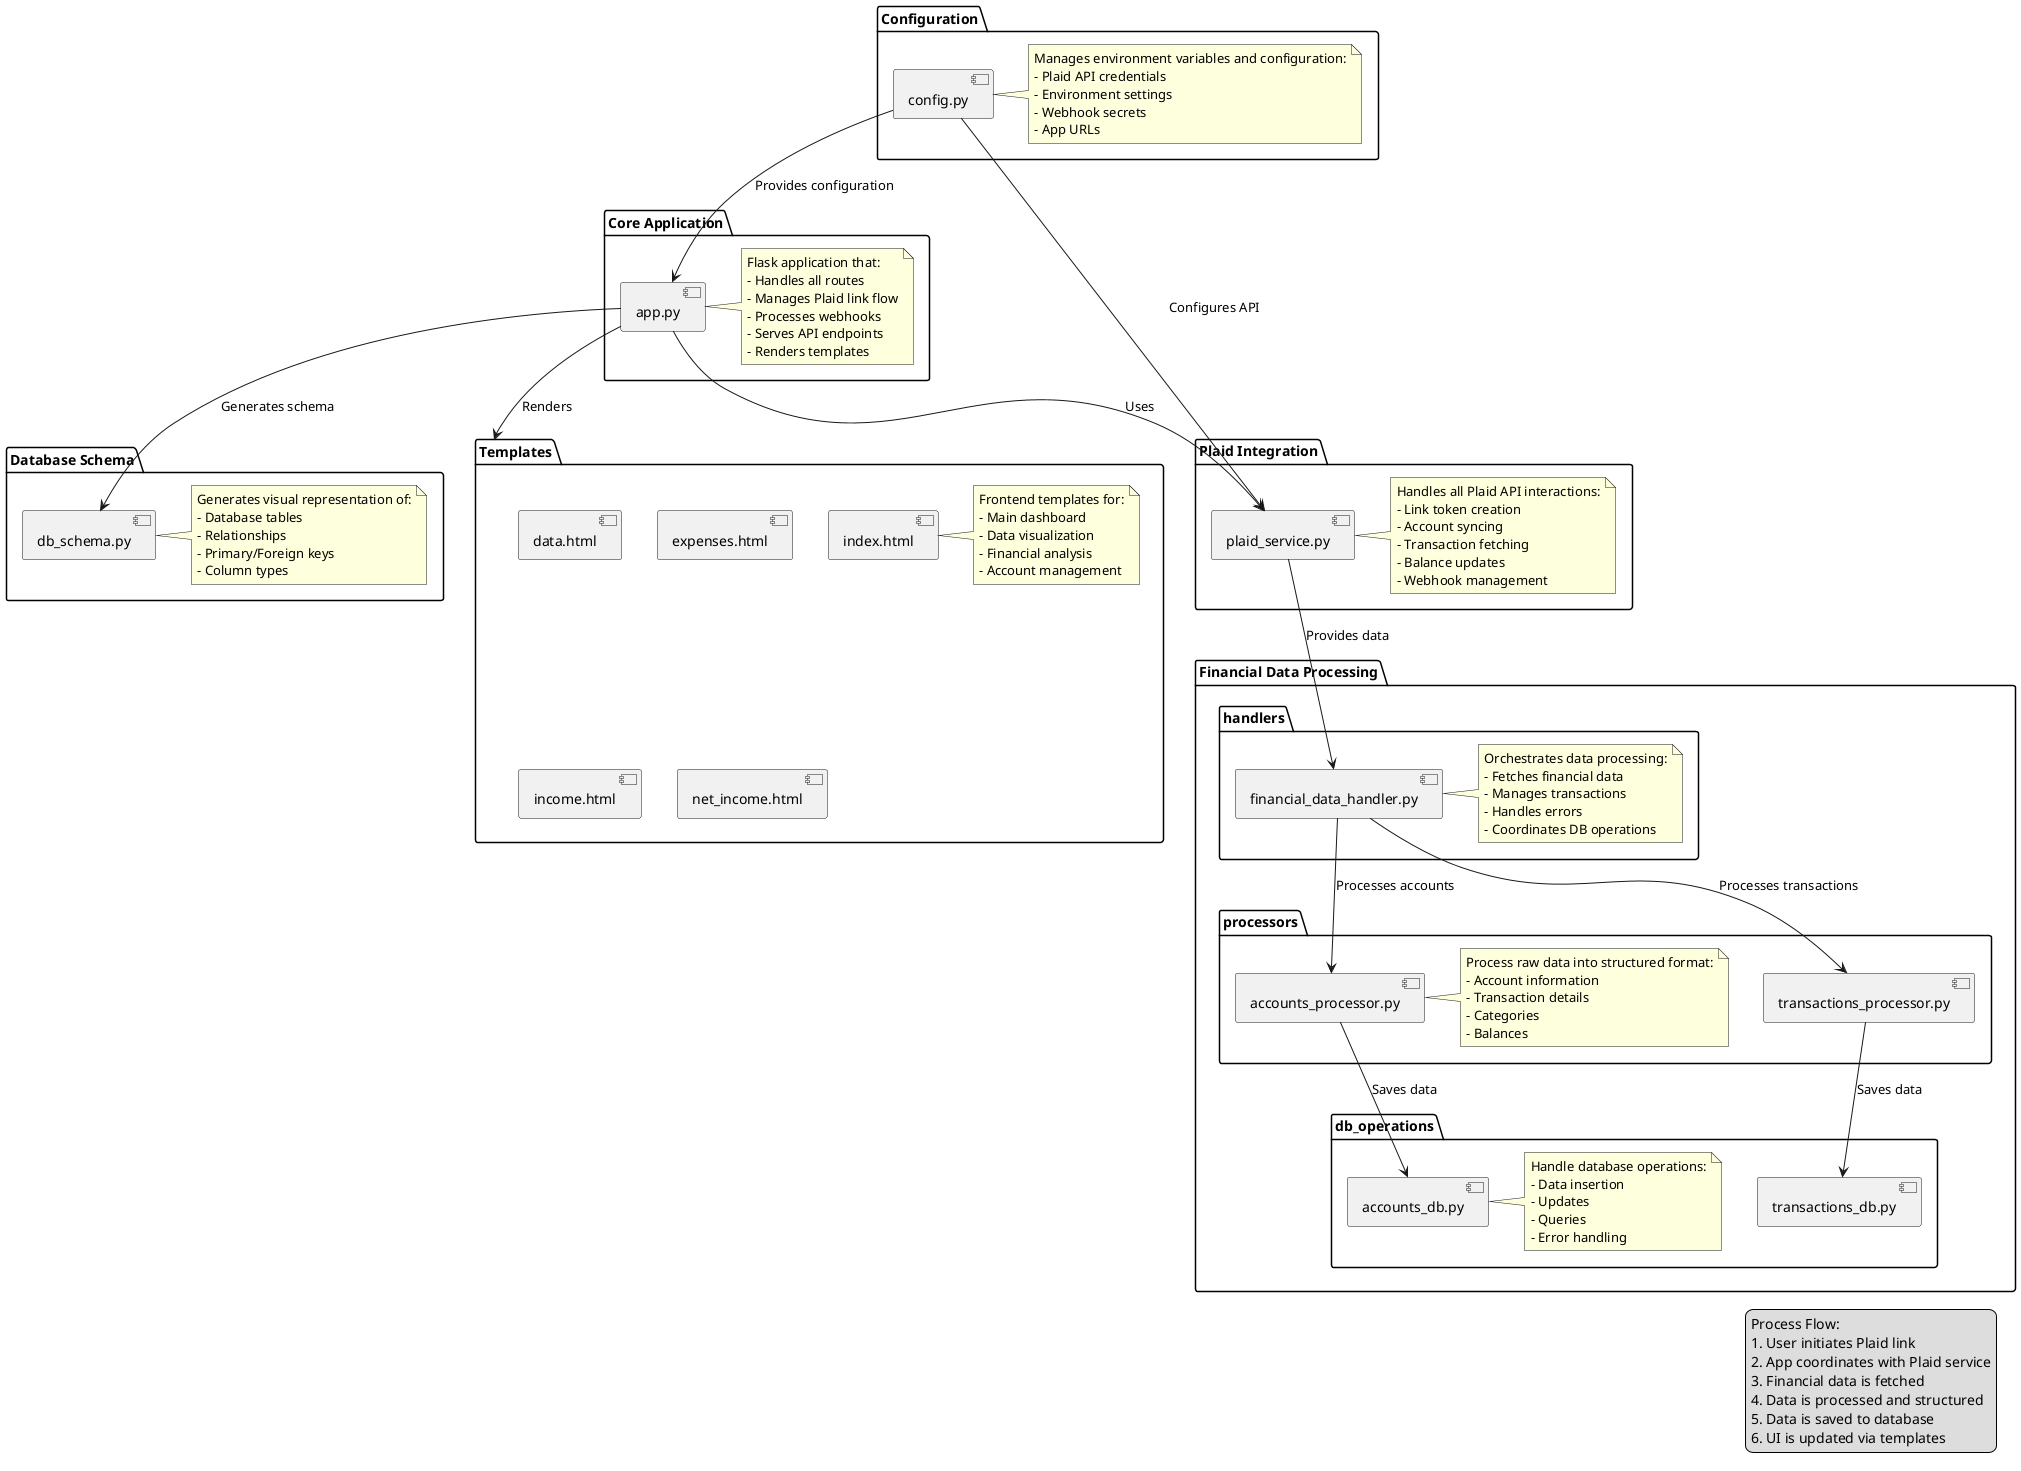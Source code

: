 @startuml "Financial Data Fetcher Architecture"

' Package definitions
package "Configuration" {
  [config.py] as Config
  note right of Config
    Manages environment variables and configuration:
    - Plaid API credentials
    - Environment settings
    - Webhook secrets
    - App URLs
  end note
}

package "Core Application" {
  [app.py] as App
  note right of App
    Flask application that:
    - Handles all routes
    - Manages Plaid link flow
    - Processes webhooks
    - Serves API endpoints
    - Renders templates
  end note
}

package "Database Schema" {
  [db_schema.py] as DBSchema
  note right of DBSchema
    Generates visual representation of:
    - Database tables
    - Relationships
    - Primary/Foreign keys
    - Column types
  end note
}

package "Plaid Integration" {
  [plaid_service.py] as PlaidService
  note right of PlaidService
    Handles all Plaid API interactions:
    - Link token creation
    - Account syncing
    - Transaction fetching
    - Balance updates
    - Webhook management
  end note
}

package "Templates" {
  [index.html] as IndexTemplate
  [data.html] as DataTemplate
  [expenses.html] as ExpensesTemplate
  [income.html] as IncomeTemplate
  [net_income.html] as NetIncomeTemplate
  note right of IndexTemplate
    Frontend templates for:
    - Main dashboard
    - Data visualization
    - Financial analysis
    - Account management
  end note
}

package "Financial Data Processing" {
  folder "handlers" {
    [financial_data_handler.py] as DataHandler
    note right of DataHandler
      Orchestrates data processing:
      - Fetches financial data
      - Manages transactions
      - Handles errors
      - Coordinates DB operations
    end note
  }
  
  folder "processors" {
    [accounts_processor.py] as AccountsProcessor
    [transactions_processor.py] as TransactionsProcessor
    note right of AccountsProcessor
      Process raw data into structured format:
      - Account information
      - Transaction details
      - Categories
      - Balances
    end note
  }
  
  folder "db_operations" {
    [accounts_db.py] as AccountsDB
    [transactions_db.py] as TransactionsDB
    note right of AccountsDB
      Handle database operations:
      - Data insertion
      - Updates
      - Queries
      - Error handling
    end note
  }
}

' Relationships
Config --> App : Provides configuration
Config --> PlaidService : Configures API

App --> PlaidService : Uses
App --> DBSchema : Generates schema
App --> Templates : Renders

PlaidService --> DataHandler : Provides data

DataHandler --> AccountsProcessor : Processes accounts
DataHandler --> TransactionsProcessor : Processes transactions

AccountsProcessor --> AccountsDB : Saves data
TransactionsProcessor --> TransactionsDB : Saves data

legend right
  Process Flow:
  1. User initiates Plaid link
  2. App coordinates with Plaid service
  3. Financial data is fetched
  4. Data is processed and structured
  5. Data is saved to database
  6. UI is updated via templates
endlegend

@enduml